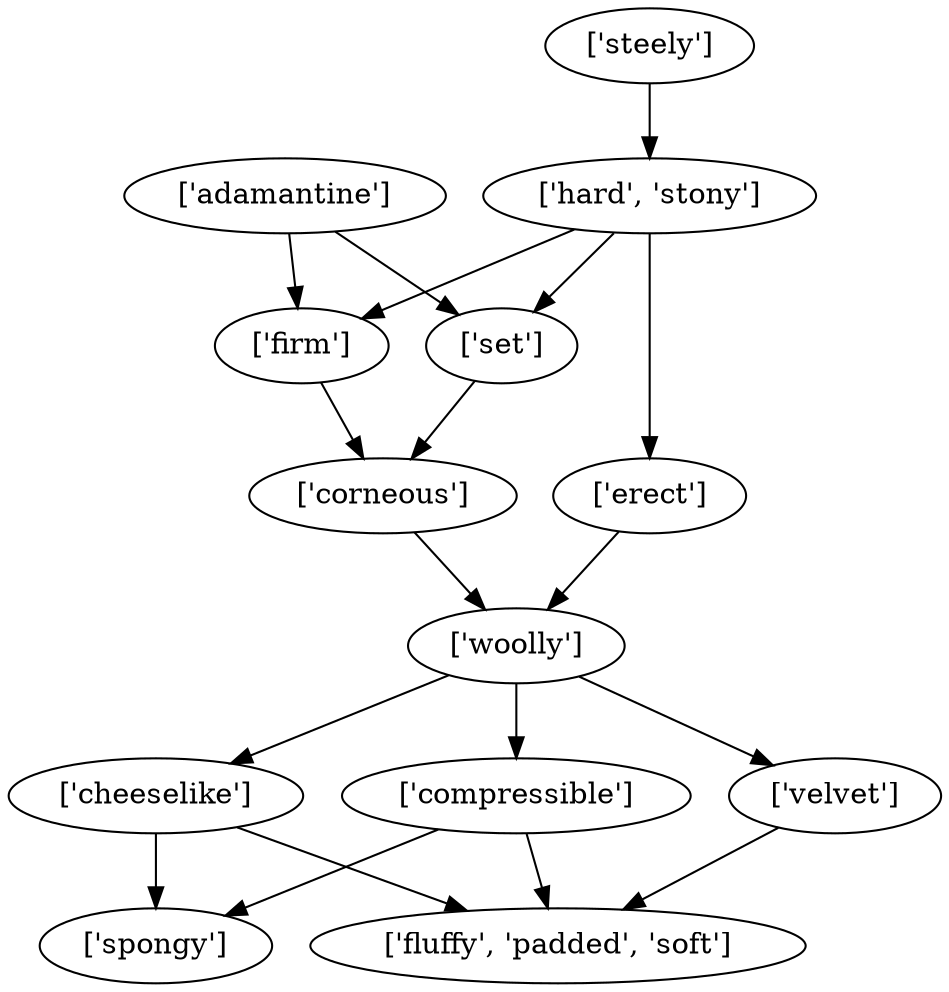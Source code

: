 strict digraph  {
	"['corneous']" -> "['woolly']";
	"['woolly']" -> "['compressible']";
	"['woolly']" -> "['velvet']";
	"['woolly']" -> "['cheeselike']";
	"['compressible']" -> "['spongy']";
	"['compressible']" -> "['fluffy', 'padded', 'soft']";
	"['hard', 'stony']" -> "['firm']";
	"['hard', 'stony']" -> "['erect']";
	"['hard', 'stony']" -> "['set']";
	"['firm']" -> "['corneous']";
	"['erect']" -> "['woolly']";
	"['set']" -> "['corneous']";
	"['adamantine']" -> "['firm']";
	"['adamantine']" -> "['set']";
	"['steely']" -> "['hard', 'stony']";
	"['velvet']" -> "['fluffy', 'padded', 'soft']";
	"['cheeselike']" -> "['spongy']";
	"['cheeselike']" -> "['fluffy', 'padded', 'soft']";
}
